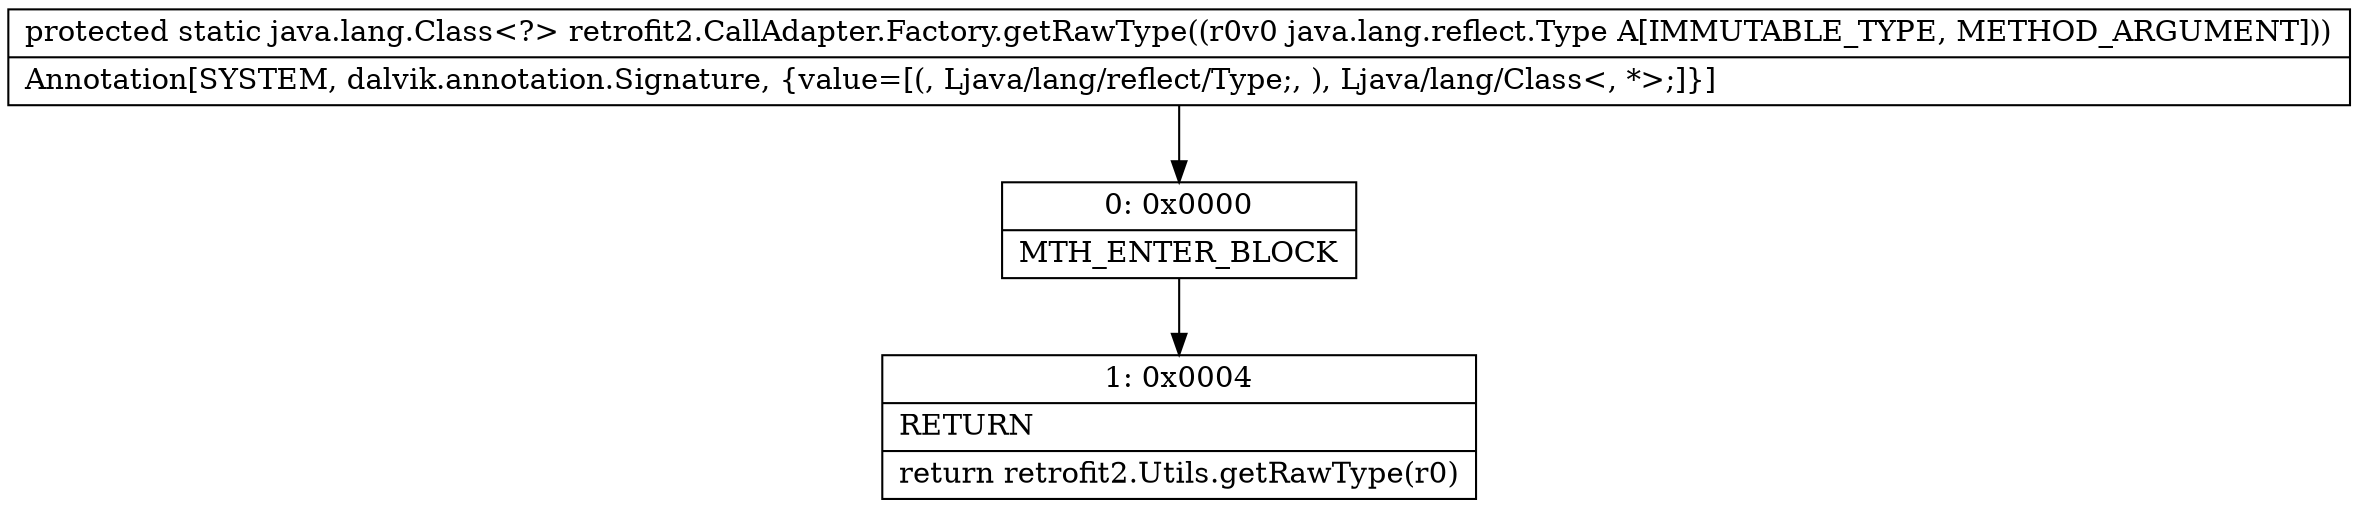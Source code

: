digraph "CFG forretrofit2.CallAdapter.Factory.getRawType(Ljava\/lang\/reflect\/Type;)Ljava\/lang\/Class;" {
Node_0 [shape=record,label="{0\:\ 0x0000|MTH_ENTER_BLOCK\l}"];
Node_1 [shape=record,label="{1\:\ 0x0004|RETURN\l|return retrofit2.Utils.getRawType(r0)\l}"];
MethodNode[shape=record,label="{protected static java.lang.Class\<?\> retrofit2.CallAdapter.Factory.getRawType((r0v0 java.lang.reflect.Type A[IMMUTABLE_TYPE, METHOD_ARGUMENT]))  | Annotation[SYSTEM, dalvik.annotation.Signature, \{value=[(, Ljava\/lang\/reflect\/Type;, ), Ljava\/lang\/Class\<, *\>;]\}]\l}"];
MethodNode -> Node_0;
Node_0 -> Node_1;
}

